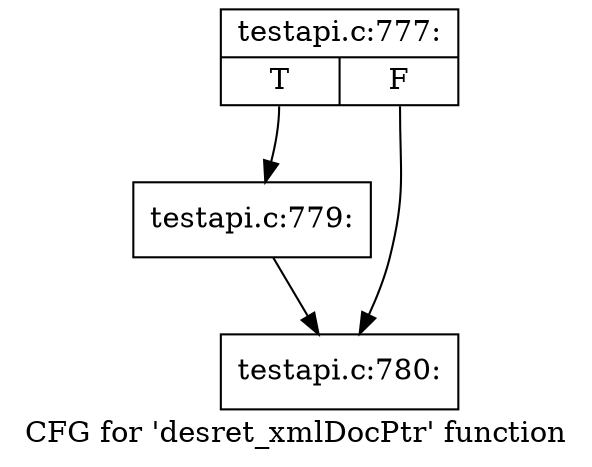 digraph "CFG for 'desret_xmlDocPtr' function" {
	label="CFG for 'desret_xmlDocPtr' function";

	Node0x43edf00 [shape=record,label="{testapi.c:777:|{<s0>T|<s1>F}}"];
	Node0x43edf00:s0 -> Node0x43ef140;
	Node0x43edf00:s1 -> Node0x43ef350;
	Node0x43ef140 [shape=record,label="{testapi.c:779:}"];
	Node0x43ef140 -> Node0x43ef350;
	Node0x43ef350 [shape=record,label="{testapi.c:780:}"];
}
